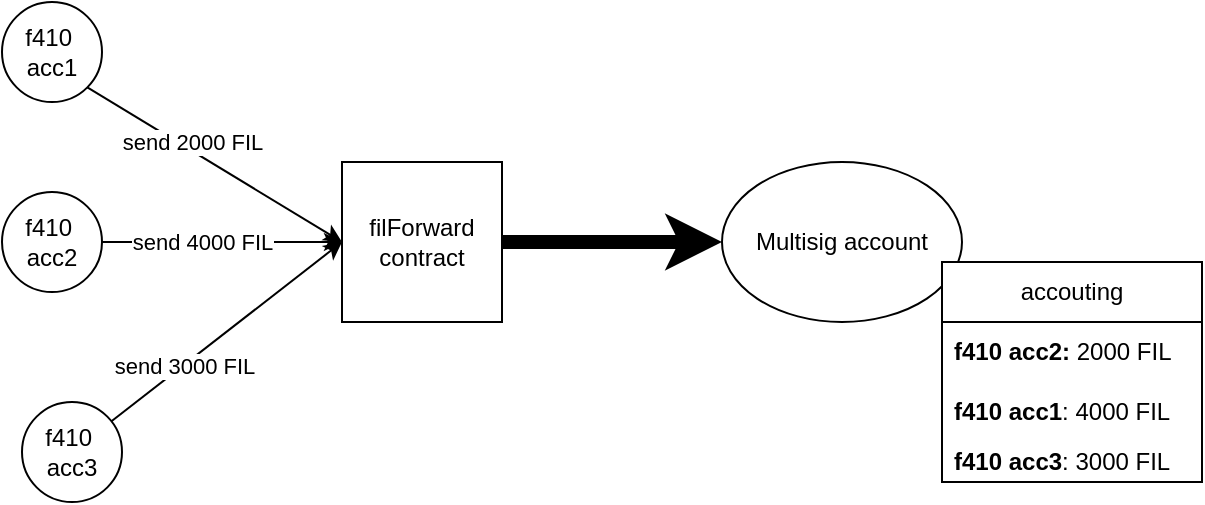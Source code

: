 <mxfile version="21.0.2" type="github">
  <diagram name="Page-1" id="4e-JSI0b62_QiDQLGRyu">
    <mxGraphModel dx="1434" dy="828" grid="1" gridSize="10" guides="1" tooltips="1" connect="1" arrows="1" fold="1" page="1" pageScale="1" pageWidth="827" pageHeight="1169" math="0" shadow="0">
      <root>
        <mxCell id="0" />
        <mxCell id="1" parent="0" />
        <mxCell id="2UXiqQNibvZCuuk4xx6z-2" value="f410&amp;nbsp;&lt;br style=&quot;border-color: var(--border-color);&quot;&gt;acc3" style="ellipse;whiteSpace=wrap;html=1;aspect=fixed;" vertex="1" parent="1">
          <mxGeometry x="100" y="320" width="50" height="50" as="geometry" />
        </mxCell>
        <mxCell id="2UXiqQNibvZCuuk4xx6z-3" value="f410&amp;nbsp;&lt;br style=&quot;border-color: var(--border-color);&quot;&gt;acc2" style="ellipse;whiteSpace=wrap;html=1;aspect=fixed;" vertex="1" parent="1">
          <mxGeometry x="90" y="215" width="50" height="50" as="geometry" />
        </mxCell>
        <mxCell id="2UXiqQNibvZCuuk4xx6z-4" value="f410&amp;nbsp;&lt;br&gt;acc1" style="ellipse;whiteSpace=wrap;html=1;aspect=fixed;" vertex="1" parent="1">
          <mxGeometry x="90" y="120" width="50" height="50" as="geometry" />
        </mxCell>
        <mxCell id="2UXiqQNibvZCuuk4xx6z-5" value="filForward&lt;br&gt;contract" style="whiteSpace=wrap;html=1;aspect=fixed;" vertex="1" parent="1">
          <mxGeometry x="260" y="200" width="80" height="80" as="geometry" />
        </mxCell>
        <mxCell id="2UXiqQNibvZCuuk4xx6z-6" value="Multisig account" style="ellipse;whiteSpace=wrap;html=1;" vertex="1" parent="1">
          <mxGeometry x="450" y="200" width="120" height="80" as="geometry" />
        </mxCell>
        <mxCell id="2UXiqQNibvZCuuk4xx6z-7" value="" style="endArrow=classic;html=1;rounded=0;exitX=1;exitY=1;exitDx=0;exitDy=0;entryX=0;entryY=0.5;entryDx=0;entryDy=0;" edge="1" parent="1" source="2UXiqQNibvZCuuk4xx6z-4" target="2UXiqQNibvZCuuk4xx6z-5">
          <mxGeometry width="50" height="50" relative="1" as="geometry">
            <mxPoint x="230" y="150" as="sourcePoint" />
            <mxPoint x="280" y="100" as="targetPoint" />
          </mxGeometry>
        </mxCell>
        <mxCell id="2UXiqQNibvZCuuk4xx6z-16" value="send 2000 FIL" style="edgeLabel;html=1;align=center;verticalAlign=middle;resizable=0;points=[];" vertex="1" connectable="0" parent="2UXiqQNibvZCuuk4xx6z-7">
          <mxGeometry x="-0.223" y="4" relative="1" as="geometry">
            <mxPoint as="offset" />
          </mxGeometry>
        </mxCell>
        <mxCell id="2UXiqQNibvZCuuk4xx6z-8" value="" style="endArrow=classic;html=1;rounded=0;exitX=1;exitY=0.5;exitDx=0;exitDy=0;entryX=0;entryY=0.5;entryDx=0;entryDy=0;" edge="1" parent="1" source="2UXiqQNibvZCuuk4xx6z-3" target="2UXiqQNibvZCuuk4xx6z-5">
          <mxGeometry width="50" height="50" relative="1" as="geometry">
            <mxPoint x="160" y="310" as="sourcePoint" />
            <mxPoint x="210" y="260" as="targetPoint" />
          </mxGeometry>
        </mxCell>
        <mxCell id="2UXiqQNibvZCuuk4xx6z-17" value="send 4000 FIL" style="edgeLabel;html=1;align=center;verticalAlign=middle;resizable=0;points=[];" vertex="1" connectable="0" parent="2UXiqQNibvZCuuk4xx6z-8">
          <mxGeometry x="-0.375" y="-1" relative="1" as="geometry">
            <mxPoint x="12" y="-1" as="offset" />
          </mxGeometry>
        </mxCell>
        <mxCell id="2UXiqQNibvZCuuk4xx6z-9" value="" style="endArrow=classic;html=1;rounded=0;" edge="1" parent="1" source="2UXiqQNibvZCuuk4xx6z-2">
          <mxGeometry width="50" height="50" relative="1" as="geometry">
            <mxPoint x="230" y="380" as="sourcePoint" />
            <mxPoint x="260" y="240" as="targetPoint" />
          </mxGeometry>
        </mxCell>
        <mxCell id="2UXiqQNibvZCuuk4xx6z-18" value="send 3000 FIL" style="edgeLabel;html=1;align=center;verticalAlign=middle;resizable=0;points=[];" vertex="1" connectable="0" parent="2UXiqQNibvZCuuk4xx6z-9">
          <mxGeometry x="-0.386" relative="1" as="geometry">
            <mxPoint as="offset" />
          </mxGeometry>
        </mxCell>
        <mxCell id="2UXiqQNibvZCuuk4xx6z-11" value="" style="endArrow=classic;html=1;rounded=0;exitX=1;exitY=0.5;exitDx=0;exitDy=0;entryX=0;entryY=0.5;entryDx=0;entryDy=0;strokeWidth=7;" edge="1" parent="1" source="2UXiqQNibvZCuuk4xx6z-5" target="2UXiqQNibvZCuuk4xx6z-6">
          <mxGeometry width="50" height="50" relative="1" as="geometry">
            <mxPoint x="390" y="270" as="sourcePoint" />
            <mxPoint x="440" y="220" as="targetPoint" />
          </mxGeometry>
        </mxCell>
        <mxCell id="2UXiqQNibvZCuuk4xx6z-12" value="accouting" style="swimlane;fontStyle=0;childLayout=stackLayout;horizontal=1;startSize=30;horizontalStack=0;resizeParent=1;resizeParentMax=0;resizeLast=0;collapsible=1;marginBottom=0;whiteSpace=wrap;html=1;" vertex="1" parent="1">
          <mxGeometry x="560" y="250" width="130" height="110" as="geometry" />
        </mxCell>
        <mxCell id="2UXiqQNibvZCuuk4xx6z-14" value="&lt;b&gt;f410 acc2:&lt;/b&gt; 2000 FIL" style="text;strokeColor=none;fillColor=none;align=left;verticalAlign=middle;spacingLeft=4;spacingRight=4;overflow=hidden;points=[[0,0.5],[1,0.5]];portConstraint=eastwest;rotatable=0;whiteSpace=wrap;html=1;" vertex="1" parent="2UXiqQNibvZCuuk4xx6z-12">
          <mxGeometry y="30" width="130" height="30" as="geometry" />
        </mxCell>
        <mxCell id="2UXiqQNibvZCuuk4xx6z-13" value="&lt;b&gt;f410 acc1&lt;/b&gt;: 4000 FIL" style="text;strokeColor=none;fillColor=none;align=left;verticalAlign=middle;spacingLeft=4;spacingRight=4;overflow=hidden;points=[[0,0.5],[1,0.5]];portConstraint=eastwest;rotatable=0;whiteSpace=wrap;html=1;" vertex="1" parent="2UXiqQNibvZCuuk4xx6z-12">
          <mxGeometry y="60" width="130" height="30" as="geometry" />
        </mxCell>
        <mxCell id="2UXiqQNibvZCuuk4xx6z-15" value="&lt;b&gt;f410 acc3&lt;/b&gt;: 3000 FIL" style="text;strokeColor=none;fillColor=none;align=left;verticalAlign=middle;spacingLeft=4;spacingRight=4;overflow=hidden;points=[[0,0.5],[1,0.5]];portConstraint=eastwest;rotatable=0;whiteSpace=wrap;html=1;" vertex="1" parent="2UXiqQNibvZCuuk4xx6z-12">
          <mxGeometry y="90" width="130" height="20" as="geometry" />
        </mxCell>
      </root>
    </mxGraphModel>
  </diagram>
</mxfile>
